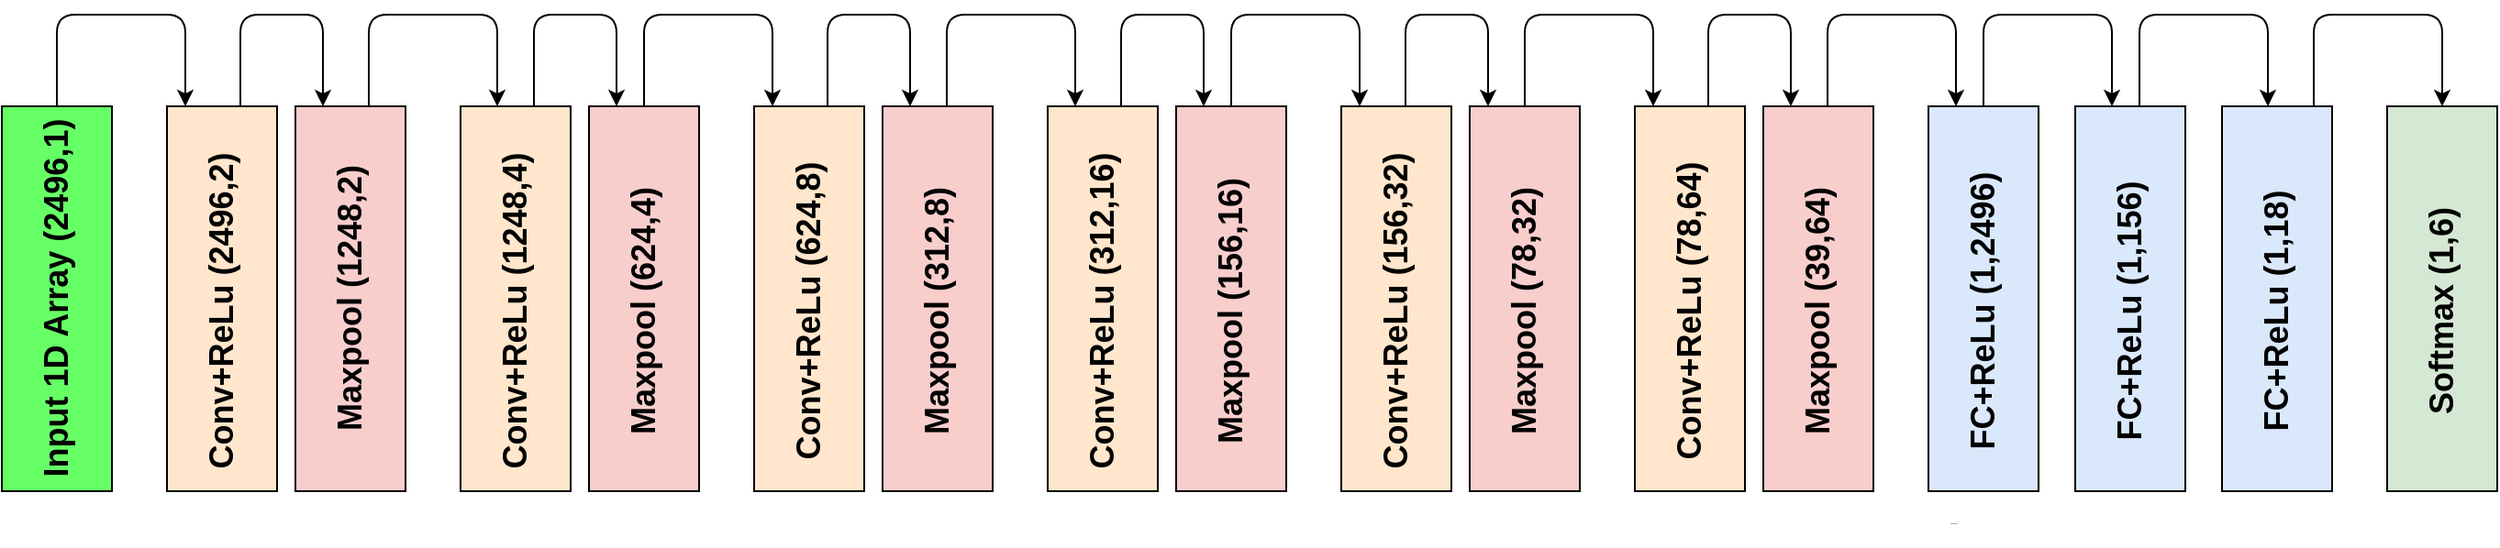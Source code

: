<mxfile version="15.1.4" type="github"><diagram id="QJjx0-fPxzvcmYibJWj1" name="Page-1"><mxGraphModel dx="2130" dy="780" grid="1" gridSize="10" guides="1" tooltips="1" connect="1" arrows="1" fold="1" page="1" pageScale="1" pageWidth="827" pageHeight="583" math="0" shadow="0"><root><mxCell id="0"/><mxCell id="1" parent="0"/><mxCell id="0hlM5YRZBhclHTop9J4i-35" value="FFE6CC" style="text;whiteSpace=wrap;html=1;fontSize=1;" parent="1" vertex="1"><mxGeometry x="250" y="390" width="30" height="20" as="geometry"/></mxCell><mxCell id="7fyYFpH33ZnAfP_H6A5V-2" value="" style="rounded=0;whiteSpace=wrap;html=1;fillColor=#66FF66;" vertex="1" parent="1"><mxGeometry x="-810" y="170" width="60" height="210" as="geometry"/></mxCell><mxCell id="7fyYFpH33ZnAfP_H6A5V-4" value="" style="rounded=0;whiteSpace=wrap;html=1;fillColor=#FFE6CC;" vertex="1" parent="1"><mxGeometry x="-720" y="170" width="60" height="210" as="geometry"/></mxCell><mxCell id="7fyYFpH33ZnAfP_H6A5V-5" value="" style="rounded=0;whiteSpace=wrap;html=1;fillColor=#F8CECC;" vertex="1" parent="1"><mxGeometry x="-650" y="170" width="60" height="210" as="geometry"/></mxCell><mxCell id="7fyYFpH33ZnAfP_H6A5V-6" value="" style="rounded=0;whiteSpace=wrap;html=1;fillColor=#FFE6CC;" vertex="1" parent="1"><mxGeometry x="-560" y="170" width="60" height="210" as="geometry"/></mxCell><mxCell id="7fyYFpH33ZnAfP_H6A5V-7" value="" style="rounded=0;whiteSpace=wrap;html=1;fillColor=#F8CECC;" vertex="1" parent="1"><mxGeometry x="-490" y="170" width="60" height="210" as="geometry"/></mxCell><mxCell id="7fyYFpH33ZnAfP_H6A5V-8" value="" style="rounded=0;whiteSpace=wrap;html=1;fillColor=#FFE6CC;" vertex="1" parent="1"><mxGeometry x="-400" y="170" width="60" height="210" as="geometry"/></mxCell><mxCell id="7fyYFpH33ZnAfP_H6A5V-9" value="" style="rounded=0;whiteSpace=wrap;html=1;fillColor=#F8CECC;" vertex="1" parent="1"><mxGeometry x="-330" y="170" width="60" height="210" as="geometry"/></mxCell><mxCell id="7fyYFpH33ZnAfP_H6A5V-10" value="" style="rounded=0;whiteSpace=wrap;html=1;fillColor=#FFE6CC;" vertex="1" parent="1"><mxGeometry x="-240" y="170" width="60" height="210" as="geometry"/></mxCell><mxCell id="7fyYFpH33ZnAfP_H6A5V-11" value="" style="rounded=0;whiteSpace=wrap;html=1;fillColor=#F8CECC;" vertex="1" parent="1"><mxGeometry x="-170" y="170" width="60" height="210" as="geometry"/></mxCell><mxCell id="7fyYFpH33ZnAfP_H6A5V-12" value="" style="rounded=0;whiteSpace=wrap;html=1;fillColor=#FFE6CC;" vertex="1" parent="1"><mxGeometry x="-80" y="170" width="60" height="210" as="geometry"/></mxCell><mxCell id="7fyYFpH33ZnAfP_H6A5V-13" value="" style="rounded=0;whiteSpace=wrap;html=1;fillColor=#F8CECC;" vertex="1" parent="1"><mxGeometry x="-10" y="170" width="60" height="210" as="geometry"/></mxCell><mxCell id="7fyYFpH33ZnAfP_H6A5V-14" value="" style="rounded=0;whiteSpace=wrap;html=1;fillColor=#FFE6CC;" vertex="1" parent="1"><mxGeometry x="80" y="170" width="60" height="210" as="geometry"/></mxCell><mxCell id="7fyYFpH33ZnAfP_H6A5V-15" value="" style="rounded=0;whiteSpace=wrap;html=1;fillColor=#F8CECC;" vertex="1" parent="1"><mxGeometry x="150" y="170" width="60" height="210" as="geometry"/></mxCell><mxCell id="7fyYFpH33ZnAfP_H6A5V-16" value="" style="rounded=0;whiteSpace=wrap;html=1;fillColor=#DAE8FC;" vertex="1" parent="1"><mxGeometry x="240" y="170" width="60" height="210" as="geometry"/></mxCell><mxCell id="7fyYFpH33ZnAfP_H6A5V-17" value="" style="rounded=0;whiteSpace=wrap;html=1;fillColor=#DAE8FC;" vertex="1" parent="1"><mxGeometry x="320" y="170" width="60" height="210" as="geometry"/></mxCell><mxCell id="7fyYFpH33ZnAfP_H6A5V-18" value="" style="rounded=0;whiteSpace=wrap;html=1;fillColor=#DAE8FC;" vertex="1" parent="1"><mxGeometry x="400" y="170" width="60" height="210" as="geometry"/></mxCell><mxCell id="7fyYFpH33ZnAfP_H6A5V-19" value="" style="rounded=0;whiteSpace=wrap;html=1;fillColor=#D5E8D4;" vertex="1" parent="1"><mxGeometry x="490" y="170" width="60" height="210" as="geometry"/></mxCell><mxCell id="7fyYFpH33ZnAfP_H6A5V-22" value="&lt;b&gt;&lt;font style=&quot;font-size: 18px&quot;&gt;Input 1D Array (2496,1)&lt;/font&gt;&lt;br&gt;&lt;/b&gt;" style="text;html=1;resizable=0;autosize=1;align=center;verticalAlign=middle;points=[];fillColor=none;strokeColor=none;rounded=0;rotation=270;" vertex="1" parent="1"><mxGeometry x="-885" y="265" width="210" height="20" as="geometry"/></mxCell><mxCell id="7fyYFpH33ZnAfP_H6A5V-23" value="&lt;b&gt;&lt;font style=&quot;font-size: 18px&quot;&gt;Conv+ReLu&amp;nbsp;(2496,2)&lt;/font&gt;&lt;br&gt;&lt;/b&gt;" style="text;html=1;resizable=0;autosize=1;align=center;verticalAlign=middle;points=[];fillColor=none;strokeColor=none;rounded=0;rotation=270;" vertex="1" parent="1"><mxGeometry x="-785" y="272" width="190" height="20" as="geometry"/></mxCell><mxCell id="7fyYFpH33ZnAfP_H6A5V-28" value="&lt;b&gt;&lt;font style=&quot;font-size: 18px&quot;&gt;Conv+ReLu&amp;nbsp;(1248,4)&lt;/font&gt;&lt;br&gt;&lt;/b&gt;" style="text;html=1;resizable=0;autosize=1;align=center;verticalAlign=middle;points=[];fillColor=none;strokeColor=none;rounded=0;rotation=270;" vertex="1" parent="1"><mxGeometry x="-625" y="272" width="190" height="20" as="geometry"/></mxCell><mxCell id="7fyYFpH33ZnAfP_H6A5V-29" value="&lt;b&gt;&lt;font style=&quot;font-size: 18px&quot;&gt;Conv+ReLu&amp;nbsp;(624,8)&lt;/font&gt;&lt;br&gt;&lt;/b&gt;" style="text;html=1;resizable=0;autosize=1;align=center;verticalAlign=middle;points=[];fillColor=none;strokeColor=none;rounded=0;rotation=270;" vertex="1" parent="1"><mxGeometry x="-460" y="272" width="180" height="20" as="geometry"/></mxCell><mxCell id="7fyYFpH33ZnAfP_H6A5V-30" value="&lt;b&gt;&lt;font style=&quot;font-size: 18px&quot;&gt;Conv+ReLu&amp;nbsp;(312,16)&lt;/font&gt;&lt;br&gt;&lt;/b&gt;" style="text;html=1;resizable=0;autosize=1;align=center;verticalAlign=middle;points=[];fillColor=none;strokeColor=none;rounded=0;rotation=270;" vertex="1" parent="1"><mxGeometry x="-305" y="272" width="190" height="20" as="geometry"/></mxCell><mxCell id="7fyYFpH33ZnAfP_H6A5V-31" value="&lt;b&gt;&lt;font style=&quot;font-size: 18px&quot;&gt;Conv+ReLu&amp;nbsp;(156,32)&lt;/font&gt;&lt;br&gt;&lt;/b&gt;" style="text;html=1;resizable=0;autosize=1;align=center;verticalAlign=middle;points=[];fillColor=none;strokeColor=none;rounded=0;rotation=270;" vertex="1" parent="1"><mxGeometry x="-145" y="272" width="190" height="20" as="geometry"/></mxCell><mxCell id="7fyYFpH33ZnAfP_H6A5V-32" value="&lt;b&gt;&lt;font style=&quot;font-size: 18px&quot;&gt;Conv+ReLu&amp;nbsp;(78,64)&lt;/font&gt;&lt;br&gt;&lt;/b&gt;" style="text;html=1;resizable=0;autosize=1;align=center;verticalAlign=middle;points=[];fillColor=none;strokeColor=none;rounded=0;rotation=270;" vertex="1" parent="1"><mxGeometry x="20" y="272" width="180" height="20" as="geometry"/></mxCell><mxCell id="7fyYFpH33ZnAfP_H6A5V-33" value="&lt;b&gt;&lt;font style=&quot;font-size: 18px&quot;&gt;Maxpool (1248,2)&lt;/font&gt;&lt;br&gt;&lt;/b&gt;" style="text;html=1;resizable=0;autosize=1;align=center;verticalAlign=middle;points=[];fillColor=none;strokeColor=none;rounded=0;rotation=270;" vertex="1" parent="1"><mxGeometry x="-700" y="265" width="160" height="20" as="geometry"/></mxCell><mxCell id="7fyYFpH33ZnAfP_H6A5V-34" value="&lt;b&gt;&lt;font style=&quot;font-size: 18px&quot;&gt;Maxpool (624,4)&lt;/font&gt;&lt;br&gt;&lt;/b&gt;" style="text;html=1;resizable=0;autosize=1;align=center;verticalAlign=middle;points=[];fillColor=none;strokeColor=none;rounded=0;rotation=270;" vertex="1" parent="1"><mxGeometry x="-535" y="272" width="150" height="20" as="geometry"/></mxCell><mxCell id="7fyYFpH33ZnAfP_H6A5V-35" value="&lt;b&gt;&lt;font style=&quot;font-size: 18px&quot;&gt;Maxpool (312,8)&lt;/font&gt;&lt;br&gt;&lt;/b&gt;" style="text;html=1;resizable=0;autosize=1;align=center;verticalAlign=middle;points=[];fillColor=none;strokeColor=none;rounded=0;rotation=270;" vertex="1" parent="1"><mxGeometry x="-375" y="272" width="150" height="20" as="geometry"/></mxCell><mxCell id="7fyYFpH33ZnAfP_H6A5V-36" value="&lt;b&gt;&lt;font style=&quot;font-size: 18px&quot;&gt;Maxpool (156,16)&lt;/font&gt;&lt;br&gt;&lt;/b&gt;" style="text;html=1;resizable=0;autosize=1;align=center;verticalAlign=middle;points=[];fillColor=none;strokeColor=none;rounded=0;rotation=270;" vertex="1" parent="1"><mxGeometry x="-220" y="272" width="160" height="20" as="geometry"/></mxCell><mxCell id="7fyYFpH33ZnAfP_H6A5V-37" value="&lt;b&gt;&lt;font style=&quot;font-size: 18px&quot;&gt;Maxpool (78,32)&lt;/font&gt;&lt;br&gt;&lt;/b&gt;" style="text;html=1;resizable=0;autosize=1;align=center;verticalAlign=middle;points=[];fillColor=none;strokeColor=none;rounded=0;rotation=270;" vertex="1" parent="1"><mxGeometry x="-55" y="272" width="150" height="20" as="geometry"/></mxCell><mxCell id="7fyYFpH33ZnAfP_H6A5V-38" value="&lt;b&gt;&lt;font style=&quot;font-size: 18px&quot;&gt;Maxpool (39,64)&lt;/font&gt;&lt;br&gt;&lt;/b&gt;" style="text;html=1;resizable=0;autosize=1;align=center;verticalAlign=middle;points=[];fillColor=none;strokeColor=none;rounded=0;rotation=270;" vertex="1" parent="1"><mxGeometry x="105" y="272" width="150" height="20" as="geometry"/></mxCell><mxCell id="7fyYFpH33ZnAfP_H6A5V-40" value="&lt;b&gt;&lt;font style=&quot;font-size: 18px&quot;&gt;FC+ReLu (1,2496)&lt;/font&gt;&lt;br&gt;&lt;/b&gt;" style="text;html=1;resizable=0;autosize=1;align=center;verticalAlign=middle;points=[];fillColor=none;strokeColor=none;rounded=0;rotation=270;" vertex="1" parent="1"><mxGeometry x="185" y="272" width="170" height="20" as="geometry"/></mxCell><mxCell id="7fyYFpH33ZnAfP_H6A5V-43" value="&lt;b&gt;&lt;font style=&quot;font-size: 18px&quot;&gt;FC+ReLu (1,156)&lt;/font&gt;&lt;br&gt;&lt;/b&gt;" style="text;html=1;resizable=0;autosize=1;align=center;verticalAlign=middle;points=[];fillColor=none;strokeColor=none;rounded=0;rotation=270;" vertex="1" parent="1"><mxGeometry x="270" y="272" width="160" height="20" as="geometry"/></mxCell><mxCell id="7fyYFpH33ZnAfP_H6A5V-44" value="&lt;b&gt;&lt;font style=&quot;font-size: 18px&quot;&gt;FC+ReLu (1,18)&lt;/font&gt;&lt;br&gt;&lt;/b&gt;" style="text;html=1;resizable=0;autosize=1;align=center;verticalAlign=middle;points=[];fillColor=none;strokeColor=none;rounded=0;rotation=270;" vertex="1" parent="1"><mxGeometry x="355" y="272" width="150" height="20" as="geometry"/></mxCell><mxCell id="7fyYFpH33ZnAfP_H6A5V-45" value="&lt;b&gt;&lt;font style=&quot;font-size: 18px&quot;&gt;Softmax (1,6)&lt;/font&gt;&lt;br&gt;&lt;/b&gt;" style="text;html=1;resizable=0;autosize=1;align=center;verticalAlign=middle;points=[];fillColor=none;strokeColor=none;rounded=0;rotation=270;" vertex="1" parent="1"><mxGeometry x="455" y="272" width="130" height="20" as="geometry"/></mxCell><mxCell id="7fyYFpH33ZnAfP_H6A5V-96" value="" style="edgeStyle=segmentEdgeStyle;endArrow=classic;html=1;" edge="1" parent="1"><mxGeometry width="50" height="50" relative="1" as="geometry"><mxPoint x="-780" y="170" as="sourcePoint"/><mxPoint x="-710" y="170" as="targetPoint"/><Array as="points"><mxPoint x="-780" y="120"/></Array></mxGeometry></mxCell><mxCell id="7fyYFpH33ZnAfP_H6A5V-97" value="" style="edgeStyle=segmentEdgeStyle;endArrow=classic;html=1;entryX=0.25;entryY=0;entryDx=0;entryDy=0;" edge="1" parent="1" target="7fyYFpH33ZnAfP_H6A5V-5"><mxGeometry width="50" height="50" relative="1" as="geometry"><mxPoint x="-680" y="170" as="sourcePoint"/><mxPoint x="-610" y="170" as="targetPoint"/><Array as="points"><mxPoint x="-680" y="120"/><mxPoint x="-635" y="120"/></Array></mxGeometry></mxCell><mxCell id="7fyYFpH33ZnAfP_H6A5V-98" value="" style="edgeStyle=segmentEdgeStyle;endArrow=classic;html=1;" edge="1" parent="1"><mxGeometry width="50" height="50" relative="1" as="geometry"><mxPoint x="-610" y="170" as="sourcePoint"/><mxPoint x="-540" y="170" as="targetPoint"/><Array as="points"><mxPoint x="-610" y="120"/></Array></mxGeometry></mxCell><mxCell id="7fyYFpH33ZnAfP_H6A5V-99" value="" style="edgeStyle=segmentEdgeStyle;endArrow=classic;html=1;" edge="1" parent="1"><mxGeometry width="50" height="50" relative="1" as="geometry"><mxPoint x="-460" y="170" as="sourcePoint"/><mxPoint x="-390" y="170" as="targetPoint"/><Array as="points"><mxPoint x="-460" y="120"/></Array></mxGeometry></mxCell><mxCell id="7fyYFpH33ZnAfP_H6A5V-100" value="" style="edgeStyle=segmentEdgeStyle;endArrow=classic;html=1;" edge="1" parent="1"><mxGeometry width="50" height="50" relative="1" as="geometry"><mxPoint x="-295" y="170" as="sourcePoint"/><mxPoint x="-225" y="170" as="targetPoint"/><Array as="points"><mxPoint x="-295" y="120"/></Array></mxGeometry></mxCell><mxCell id="7fyYFpH33ZnAfP_H6A5V-101" value="" style="edgeStyle=segmentEdgeStyle;endArrow=classic;html=1;" edge="1" parent="1"><mxGeometry width="50" height="50" relative="1" as="geometry"><mxPoint x="-140" y="170" as="sourcePoint"/><mxPoint x="-70" y="170" as="targetPoint"/><Array as="points"><mxPoint x="-140" y="120"/></Array></mxGeometry></mxCell><mxCell id="7fyYFpH33ZnAfP_H6A5V-102" value="" style="edgeStyle=segmentEdgeStyle;endArrow=classic;html=1;" edge="1" parent="1"><mxGeometry width="50" height="50" relative="1" as="geometry"><mxPoint x="20" y="170" as="sourcePoint"/><mxPoint x="90" y="170" as="targetPoint"/><Array as="points"><mxPoint x="20" y="120"/></Array></mxGeometry></mxCell><mxCell id="7fyYFpH33ZnAfP_H6A5V-103" value="" style="edgeStyle=segmentEdgeStyle;endArrow=classic;html=1;" edge="1" parent="1"><mxGeometry width="50" height="50" relative="1" as="geometry"><mxPoint x="185" y="170" as="sourcePoint"/><mxPoint x="255" y="170" as="targetPoint"/><Array as="points"><mxPoint x="185" y="120"/></Array></mxGeometry></mxCell><mxCell id="7fyYFpH33ZnAfP_H6A5V-104" value="" style="edgeStyle=segmentEdgeStyle;endArrow=classic;html=1;" edge="1" parent="1"><mxGeometry width="50" height="50" relative="1" as="geometry"><mxPoint x="270" y="170" as="sourcePoint"/><mxPoint x="340" y="170" as="targetPoint"/><Array as="points"><mxPoint x="270" y="120"/></Array></mxGeometry></mxCell><mxCell id="7fyYFpH33ZnAfP_H6A5V-105" value="" style="edgeStyle=segmentEdgeStyle;endArrow=classic;html=1;" edge="1" parent="1"><mxGeometry width="50" height="50" relative="1" as="geometry"><mxPoint x="355" y="170" as="sourcePoint"/><mxPoint x="425" y="170" as="targetPoint"/><Array as="points"><mxPoint x="355" y="120"/></Array></mxGeometry></mxCell><mxCell id="7fyYFpH33ZnAfP_H6A5V-106" value="" style="edgeStyle=segmentEdgeStyle;endArrow=classic;html=1;" edge="1" parent="1"><mxGeometry width="50" height="50" relative="1" as="geometry"><mxPoint x="450" y="170" as="sourcePoint"/><mxPoint x="520" y="170" as="targetPoint"/><Array as="points"><mxPoint x="450" y="120"/></Array></mxGeometry></mxCell><mxCell id="7fyYFpH33ZnAfP_H6A5V-107" value="" style="edgeStyle=segmentEdgeStyle;endArrow=classic;html=1;entryX=0.25;entryY=0;entryDx=0;entryDy=0;" edge="1" parent="1"><mxGeometry width="50" height="50" relative="1" as="geometry"><mxPoint x="-520" y="170" as="sourcePoint"/><mxPoint x="-475" y="170" as="targetPoint"/><Array as="points"><mxPoint x="-520" y="120"/><mxPoint x="-475" y="120"/></Array></mxGeometry></mxCell><mxCell id="7fyYFpH33ZnAfP_H6A5V-108" value="" style="edgeStyle=segmentEdgeStyle;endArrow=classic;html=1;entryX=0.25;entryY=0;entryDx=0;entryDy=0;" edge="1" parent="1"><mxGeometry width="50" height="50" relative="1" as="geometry"><mxPoint x="-360" y="170" as="sourcePoint"/><mxPoint x="-315" y="170" as="targetPoint"/><Array as="points"><mxPoint x="-360" y="120"/><mxPoint x="-315" y="120"/></Array></mxGeometry></mxCell><mxCell id="7fyYFpH33ZnAfP_H6A5V-109" value="" style="edgeStyle=segmentEdgeStyle;endArrow=classic;html=1;entryX=0.25;entryY=0;entryDx=0;entryDy=0;" edge="1" parent="1"><mxGeometry width="50" height="50" relative="1" as="geometry"><mxPoint x="-200" y="170" as="sourcePoint"/><mxPoint x="-155" y="170" as="targetPoint"/><Array as="points"><mxPoint x="-200" y="120"/><mxPoint x="-155" y="120"/></Array></mxGeometry></mxCell><mxCell id="7fyYFpH33ZnAfP_H6A5V-110" value="" style="edgeStyle=segmentEdgeStyle;endArrow=classic;html=1;entryX=0.25;entryY=0;entryDx=0;entryDy=0;" edge="1" parent="1"><mxGeometry width="50" height="50" relative="1" as="geometry"><mxPoint x="-45" y="170" as="sourcePoint"/><mxPoint y="170" as="targetPoint"/><Array as="points"><mxPoint x="-45" y="120"/><mxPoint y="120"/></Array></mxGeometry></mxCell><mxCell id="7fyYFpH33ZnAfP_H6A5V-111" value="" style="edgeStyle=segmentEdgeStyle;endArrow=classic;html=1;entryX=0.25;entryY=0;entryDx=0;entryDy=0;" edge="1" parent="1"><mxGeometry width="50" height="50" relative="1" as="geometry"><mxPoint x="120" y="170" as="sourcePoint"/><mxPoint x="165" y="170" as="targetPoint"/><Array as="points"><mxPoint x="120" y="120"/><mxPoint x="165" y="120"/></Array></mxGeometry></mxCell></root></mxGraphModel></diagram></mxfile>